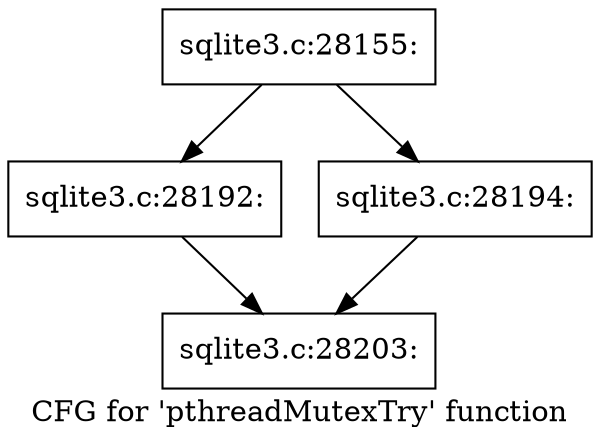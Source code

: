 digraph "CFG for 'pthreadMutexTry' function" {
	label="CFG for 'pthreadMutexTry' function";

	Node0x55c0f6f9db60 [shape=record,label="{sqlite3.c:28155:}"];
	Node0x55c0f6f9db60 -> Node0x55c0f6f9dac0;
	Node0x55c0f6f9db60 -> Node0x55c0f6f9d6a0;
	Node0x55c0f6f9dac0 [shape=record,label="{sqlite3.c:28192:}"];
	Node0x55c0f6f9dac0 -> Node0x55c0f6f9d8d0;
	Node0x55c0f6f9d6a0 [shape=record,label="{sqlite3.c:28194:}"];
	Node0x55c0f6f9d6a0 -> Node0x55c0f6f9d8d0;
	Node0x55c0f6f9d8d0 [shape=record,label="{sqlite3.c:28203:}"];
}
